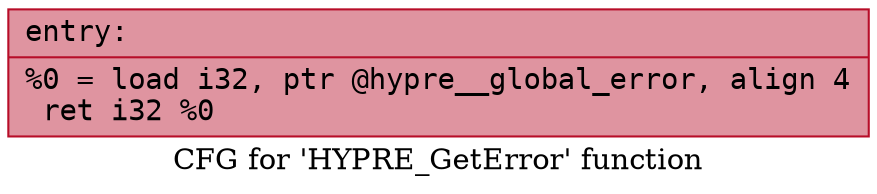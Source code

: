 digraph "CFG for 'HYPRE_GetError' function" {
	label="CFG for 'HYPRE_GetError' function";

	Node0x5645847a8b30 [shape=record,color="#b70d28ff", style=filled, fillcolor="#b70d2870" fontname="Courier",label="{entry:\l|  %0 = load i32, ptr @hypre__global_error, align 4\l  ret i32 %0\l}"];
}
